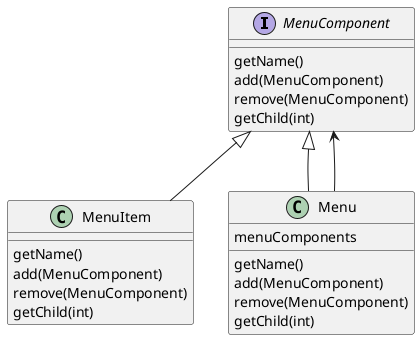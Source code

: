 @startuml

interface MenuComponent{
    getName()
    add(MenuComponent)
    remove(MenuComponent)
    getChild(int)
}

class MenuItem{
      getName()
        add(MenuComponent)
        remove(MenuComponent)
    getChild(int)
 }

class Menu{
    menuComponents
     getName()
        add(MenuComponent)
        remove(MenuComponent)
        getChild(int)
}


MenuComponent <|-- MenuItem
MenuComponent <|-- Menu
MenuComponent <-- Menu




@enduml